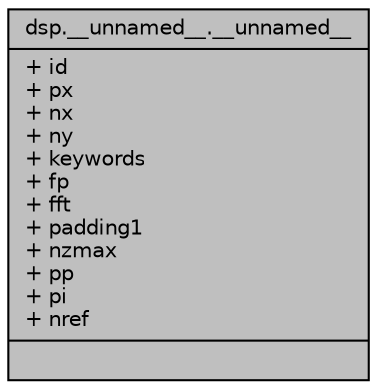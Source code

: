 digraph "dsp.__unnamed__.__unnamed__"
{
 // INTERACTIVE_SVG=YES
  bgcolor="transparent";
  edge [fontname="Helvetica",fontsize="10",labelfontname="Helvetica",labelfontsize="10"];
  node [fontname="Helvetica",fontsize="10",shape=record];
  Node174 [label="{dsp.__unnamed__.__unnamed__\n|+ id\l+ px\l+ nx\l+ ny\l+ keywords\l+ fp\l+ fft\l+ padding1\l+ nzmax\l+ pp\l+ pi\l+ nref\l|}",height=0.2,width=0.4,color="black", fillcolor="grey75", style="filled", fontcolor="black"];
}
